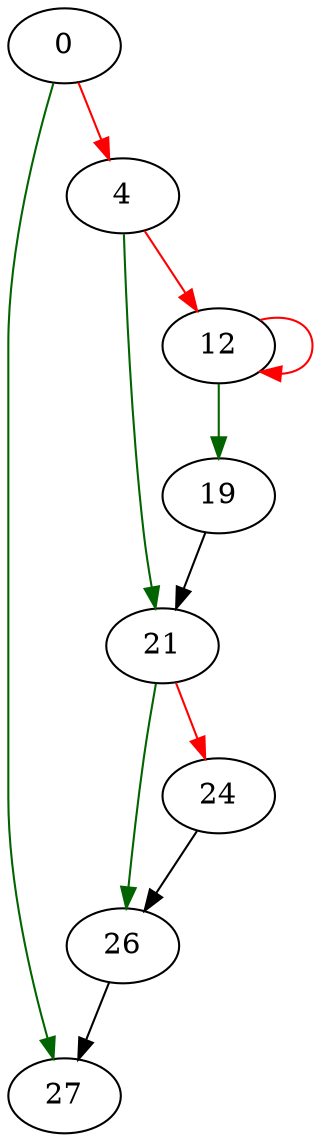 strict digraph "exit_cleanup" {
	// Node definitions.
	0 [entry=true];
	27;
	4;
	21;
	12;
	19;
	26;
	24;

	// Edge definitions.
	0 -> 27 [
		color=darkgreen
		cond=true
	];
	0 -> 4 [
		color=red
		cond=false
	];
	4 -> 21 [
		color=darkgreen
		cond=true
	];
	4 -> 12 [
		color=red
		cond=false
	];
	21 -> 26 [
		color=darkgreen
		cond=true
	];
	21 -> 24 [
		color=red
		cond=false
	];
	12 -> 12 [
		color=red
		cond=false
	];
	12 -> 19 [
		color=darkgreen
		cond=true
	];
	19 -> 21;
	26 -> 27;
	24 -> 26;
}